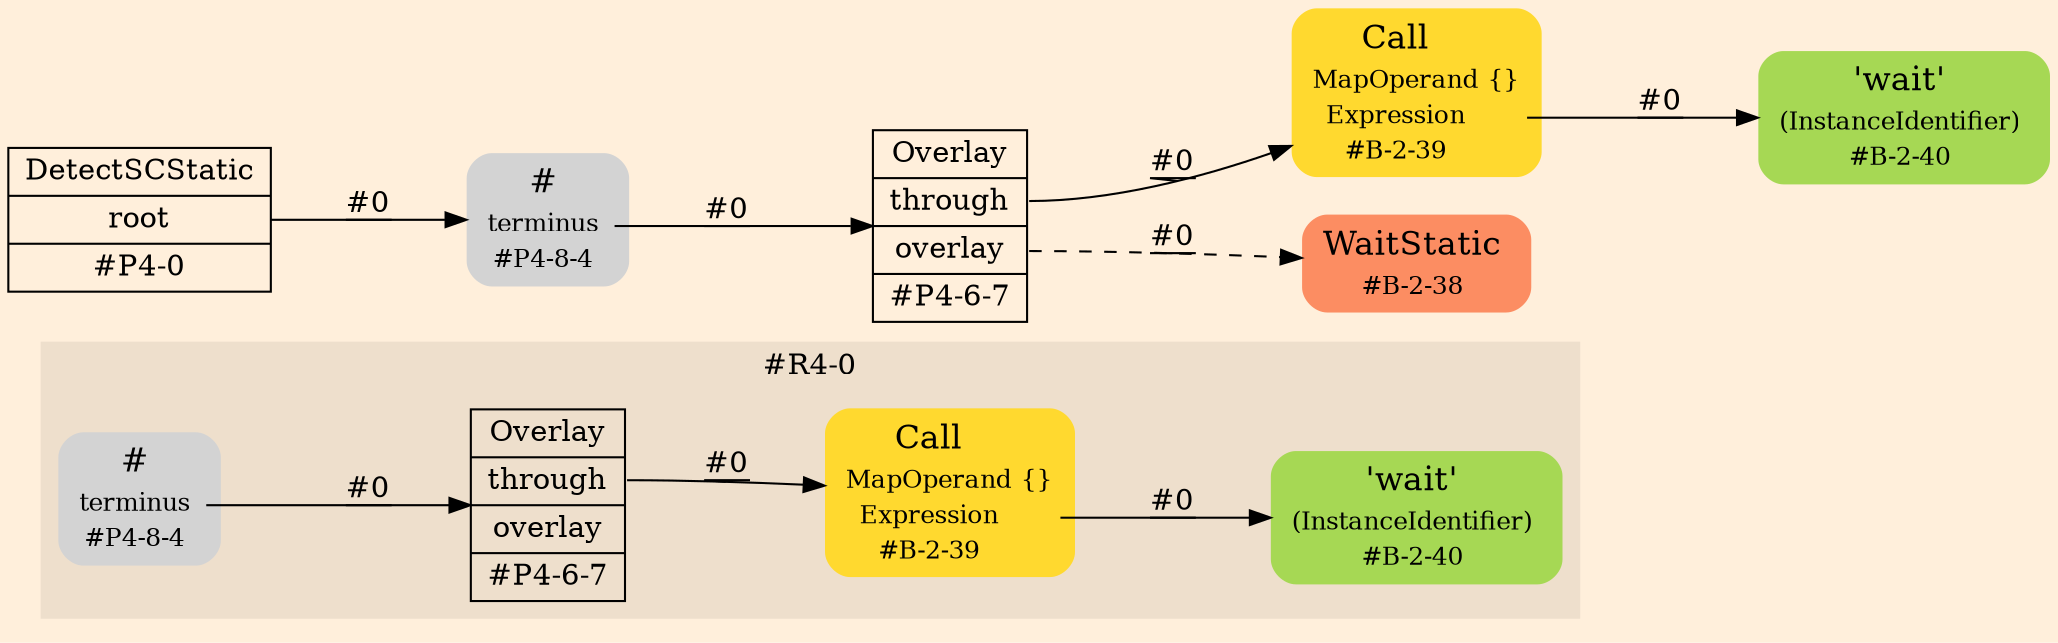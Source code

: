 digraph Inferno {
graph [
rankdir = "LR"
ranksep = 1.0
size = "14,20"
bgcolor = antiquewhite1
color = black
fontcolor = black
];
node [
];
subgraph "cluster#R4-0" {
label = "#R4-0"
style = "filled"
color = antiquewhite2
"#R4-0/#B-2-40" [
shape = "plaintext"
fillcolor = "/set28/5"
label = <<TABLE BORDER="0" CELLBORDER="0" CELLSPACING="0">
 <TR>
  <TD><FONT POINT-SIZE="16.0">'wait'</FONT></TD>
  <TD></TD>
 </TR>
 <TR>
  <TD>(InstanceIdentifier)</TD>
  <TD PORT="port0"></TD>
 </TR>
 <TR>
  <TD>#B-2-40</TD>
  <TD PORT="port1"></TD>
 </TR>
</TABLE>>
style = "rounded,filled"
fontsize = "12"
];
"#R4-0/#B-2-39" [
shape = "plaintext"
fillcolor = "/set28/6"
label = <<TABLE BORDER="0" CELLBORDER="0" CELLSPACING="0">
 <TR>
  <TD><FONT POINT-SIZE="16.0">Call</FONT></TD>
  <TD></TD>
 </TR>
 <TR>
  <TD>MapOperand</TD>
  <TD PORT="port0">{}</TD>
 </TR>
 <TR>
  <TD>Expression</TD>
  <TD PORT="port1"></TD>
 </TR>
 <TR>
  <TD>#B-2-39</TD>
  <TD PORT="port2"></TD>
 </TR>
</TABLE>>
style = "rounded,filled"
fontsize = "12"
];
"#R4-0/#P4-8-4" [
shape = "plaintext"
label = <<TABLE BORDER="0" CELLBORDER="0" CELLSPACING="0">
 <TR>
  <TD><FONT POINT-SIZE="16.0">#</FONT></TD>
  <TD></TD>
 </TR>
 <TR>
  <TD>terminus</TD>
  <TD PORT="port0"></TD>
 </TR>
 <TR>
  <TD>#P4-8-4</TD>
  <TD PORT="port1"></TD>
 </TR>
</TABLE>>
style = "rounded,filled"
fontsize = "12"
];
"#R4-0/#P4-6-7" [
shape = "record"
fillcolor = antiquewhite2
label = "<fixed> Overlay | <port0> through | <port1> overlay | <port2> #P4-6-7"
style = "filled"
fontsize = "14"
color = black
fontcolor = black
];
}
"CR#P4-0" [
shape = "record"
fillcolor = antiquewhite1
label = "<fixed> DetectSCStatic | <port0> root | <port1> #P4-0"
style = "filled"
fontsize = "14"
color = black
fontcolor = black
];
"#P4-8-4" [
shape = "plaintext"
label = <<TABLE BORDER="0" CELLBORDER="0" CELLSPACING="0">
 <TR>
  <TD><FONT POINT-SIZE="16.0">#</FONT></TD>
  <TD></TD>
 </TR>
 <TR>
  <TD>terminus</TD>
  <TD PORT="port0"></TD>
 </TR>
 <TR>
  <TD>#P4-8-4</TD>
  <TD PORT="port1"></TD>
 </TR>
</TABLE>>
style = "rounded,filled"
fontsize = "12"
];
"#P4-6-7" [
shape = "record"
fillcolor = antiquewhite1
label = "<fixed> Overlay | <port0> through | <port1> overlay | <port2> #P4-6-7"
style = "filled"
fontsize = "14"
color = black
fontcolor = black
];
"#B-2-39" [
shape = "plaintext"
fillcolor = "/set28/6"
label = <<TABLE BORDER="0" CELLBORDER="0" CELLSPACING="0">
 <TR>
  <TD><FONT POINT-SIZE="16.0">Call</FONT></TD>
  <TD></TD>
 </TR>
 <TR>
  <TD>MapOperand</TD>
  <TD PORT="port0">{}</TD>
 </TR>
 <TR>
  <TD>Expression</TD>
  <TD PORT="port1"></TD>
 </TR>
 <TR>
  <TD>#B-2-39</TD>
  <TD PORT="port2"></TD>
 </TR>
</TABLE>>
style = "rounded,filled"
fontsize = "12"
];
"#B-2-40" [
shape = "plaintext"
fillcolor = "/set28/5"
label = <<TABLE BORDER="0" CELLBORDER="0" CELLSPACING="0">
 <TR>
  <TD><FONT POINT-SIZE="16.0">'wait'</FONT></TD>
  <TD></TD>
 </TR>
 <TR>
  <TD>(InstanceIdentifier)</TD>
  <TD PORT="port0"></TD>
 </TR>
 <TR>
  <TD>#B-2-40</TD>
  <TD PORT="port1"></TD>
 </TR>
</TABLE>>
style = "rounded,filled"
fontsize = "12"
];
"#B-2-38" [
shape = "plaintext"
fillcolor = "/set28/2"
label = <<TABLE BORDER="0" CELLBORDER="0" CELLSPACING="0">
 <TR>
  <TD><FONT POINT-SIZE="16.0">WaitStatic</FONT></TD>
  <TD></TD>
 </TR>
 <TR>
  <TD>#B-2-38</TD>
  <TD PORT="port0"></TD>
 </TR>
</TABLE>>
style = "rounded,filled"
fontsize = "12"
];
"CR#P4-0":port0 -> "#P4-8-4" [style="solid"
label = "#0"
decorate = true
color = black
fontcolor = black
];
"#P4-8-4":port0 -> "#P4-6-7" [style="solid"
label = "#0"
decorate = true
color = black
fontcolor = black
];
"#P4-6-7":port0 -> "#B-2-39" [style="solid"
label = "#0"
decorate = true
color = black
fontcolor = black
];
"#P4-6-7":port1 -> "#B-2-38" [style="dashed"
label = "#0"
decorate = true
color = black
fontcolor = black
];
"#B-2-39":port1 -> "#B-2-40" [style="solid"
label = "#0"
decorate = true
color = black
fontcolor = black
];
"#R4-0/#B-2-39":port1 -> "#R4-0/#B-2-40" [style="solid"
label = "#0"
decorate = true
color = black
fontcolor = black
];
"#R4-0/#P4-8-4":port0 -> "#R4-0/#P4-6-7" [style="solid"
label = "#0"
decorate = true
color = black
fontcolor = black
];
"#R4-0/#P4-6-7":port0 -> "#R4-0/#B-2-39" [style="solid"
label = "#0"
decorate = true
color = black
fontcolor = black
];
}
